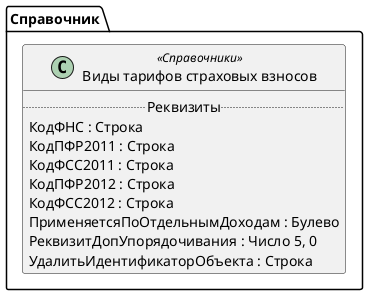 ﻿@startuml ВидыТарифовСтраховыхВзносов
'!include templates.wsd
'..\include templates.wsd
class Справочник.ВидыТарифовСтраховыхВзносов as "Виды тарифов страховых взносов" <<Справочники>>
{
..Реквизиты..
КодФНС : Строка
КодПФР2011 : Строка
КодФСС2011 : Строка
КодПФР2012 : Строка
КодФСС2012 : Строка
ПрименяетсяПоОтдельнымДоходам : Булево
РеквизитДопУпорядочивания : Число 5, 0
УдалитьИдентификаторОбъекта : Строка
}
@enduml
